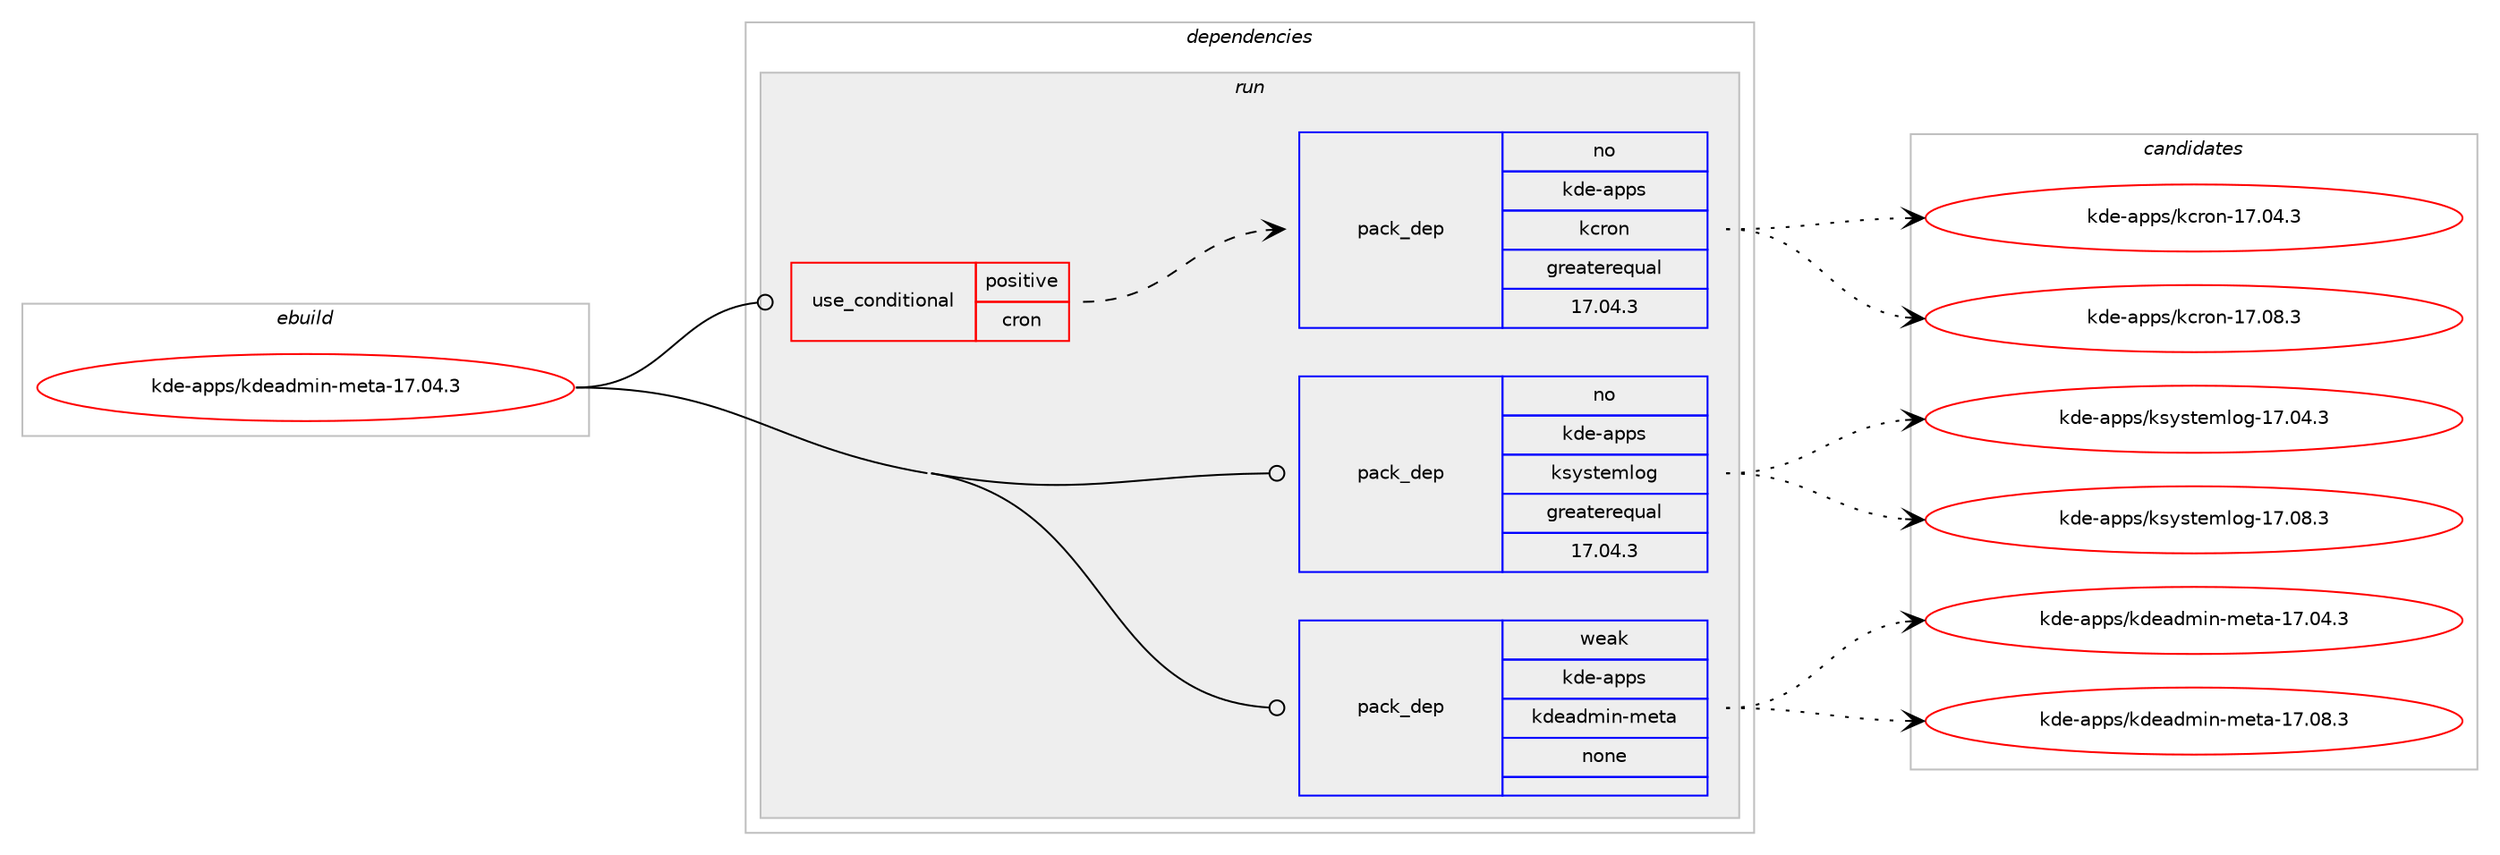 digraph prolog {

# *************
# Graph options
# *************

newrank=true;
concentrate=true;
compound=true;
graph [rankdir=LR,fontname=Helvetica,fontsize=10,ranksep=1.5];#, ranksep=2.5, nodesep=0.2];
edge  [arrowhead=vee];
node  [fontname=Helvetica,fontsize=10];

# **********
# The ebuild
# **********

subgraph cluster_leftcol {
color=gray;
rank=same;
label=<<i>ebuild</i>>;
id [label="kde-apps/kdeadmin-meta-17.04.3", color=red, width=4, href="../kde-apps/kdeadmin-meta-17.04.3.svg"];
}

# ****************
# The dependencies
# ****************

subgraph cluster_midcol {
color=gray;
label=<<i>dependencies</i>>;
subgraph cluster_compile {
fillcolor="#eeeeee";
style=filled;
label=<<i>compile</i>>;
}
subgraph cluster_compileandrun {
fillcolor="#eeeeee";
style=filled;
label=<<i>compile and run</i>>;
}
subgraph cluster_run {
fillcolor="#eeeeee";
style=filled;
label=<<i>run</i>>;
subgraph cond82641 {
dependency317983 [label=<<TABLE BORDER="0" CELLBORDER="1" CELLSPACING="0" CELLPADDING="4"><TR><TD ROWSPAN="3" CELLPADDING="10">use_conditional</TD></TR><TR><TD>positive</TD></TR><TR><TD>cron</TD></TR></TABLE>>, shape=none, color=red];
subgraph pack230349 {
dependency317984 [label=<<TABLE BORDER="0" CELLBORDER="1" CELLSPACING="0" CELLPADDING="4" WIDTH="220"><TR><TD ROWSPAN="6" CELLPADDING="30">pack_dep</TD></TR><TR><TD WIDTH="110">no</TD></TR><TR><TD>kde-apps</TD></TR><TR><TD>kcron</TD></TR><TR><TD>greaterequal</TD></TR><TR><TD>17.04.3</TD></TR></TABLE>>, shape=none, color=blue];
}
dependency317983:e -> dependency317984:w [weight=20,style="dashed",arrowhead="vee"];
}
id:e -> dependency317983:w [weight=20,style="solid",arrowhead="odot"];
subgraph pack230350 {
dependency317985 [label=<<TABLE BORDER="0" CELLBORDER="1" CELLSPACING="0" CELLPADDING="4" WIDTH="220"><TR><TD ROWSPAN="6" CELLPADDING="30">pack_dep</TD></TR><TR><TD WIDTH="110">no</TD></TR><TR><TD>kde-apps</TD></TR><TR><TD>ksystemlog</TD></TR><TR><TD>greaterequal</TD></TR><TR><TD>17.04.3</TD></TR></TABLE>>, shape=none, color=blue];
}
id:e -> dependency317985:w [weight=20,style="solid",arrowhead="odot"];
subgraph pack230351 {
dependency317986 [label=<<TABLE BORDER="0" CELLBORDER="1" CELLSPACING="0" CELLPADDING="4" WIDTH="220"><TR><TD ROWSPAN="6" CELLPADDING="30">pack_dep</TD></TR><TR><TD WIDTH="110">weak</TD></TR><TR><TD>kde-apps</TD></TR><TR><TD>kdeadmin-meta</TD></TR><TR><TD>none</TD></TR><TR><TD></TD></TR></TABLE>>, shape=none, color=blue];
}
id:e -> dependency317986:w [weight=20,style="solid",arrowhead="odot"];
}
}

# **************
# The candidates
# **************

subgraph cluster_choices {
rank=same;
color=gray;
label=<<i>candidates</i>>;

subgraph choice230349 {
color=black;
nodesep=1;
choice107100101459711211211547107991141111104549554648524651 [label="kde-apps/kcron-17.04.3", color=red, width=4,href="../kde-apps/kcron-17.04.3.svg"];
choice107100101459711211211547107991141111104549554648564651 [label="kde-apps/kcron-17.08.3", color=red, width=4,href="../kde-apps/kcron-17.08.3.svg"];
dependency317984:e -> choice107100101459711211211547107991141111104549554648524651:w [style=dotted,weight="100"];
dependency317984:e -> choice107100101459711211211547107991141111104549554648564651:w [style=dotted,weight="100"];
}
subgraph choice230350 {
color=black;
nodesep=1;
choice1071001014597112112115471071151211151161011091081111034549554648524651 [label="kde-apps/ksystemlog-17.04.3", color=red, width=4,href="../kde-apps/ksystemlog-17.04.3.svg"];
choice1071001014597112112115471071151211151161011091081111034549554648564651 [label="kde-apps/ksystemlog-17.08.3", color=red, width=4,href="../kde-apps/ksystemlog-17.08.3.svg"];
dependency317985:e -> choice1071001014597112112115471071151211151161011091081111034549554648524651:w [style=dotted,weight="100"];
dependency317985:e -> choice1071001014597112112115471071151211151161011091081111034549554648564651:w [style=dotted,weight="100"];
}
subgraph choice230351 {
color=black;
nodesep=1;
choice1071001014597112112115471071001019710010910511045109101116974549554648524651 [label="kde-apps/kdeadmin-meta-17.04.3", color=red, width=4,href="../kde-apps/kdeadmin-meta-17.04.3.svg"];
choice1071001014597112112115471071001019710010910511045109101116974549554648564651 [label="kde-apps/kdeadmin-meta-17.08.3", color=red, width=4,href="../kde-apps/kdeadmin-meta-17.08.3.svg"];
dependency317986:e -> choice1071001014597112112115471071001019710010910511045109101116974549554648524651:w [style=dotted,weight="100"];
dependency317986:e -> choice1071001014597112112115471071001019710010910511045109101116974549554648564651:w [style=dotted,weight="100"];
}
}

}
